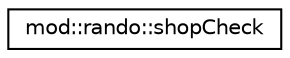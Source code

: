 digraph "Graphical Class Hierarchy"
{
 // LATEX_PDF_SIZE
  edge [fontname="Helvetica",fontsize="10",labelfontname="Helvetica",labelfontsize="10"];
  node [fontname="Helvetica",fontsize="10",shape=record];
  rankdir="LR";
  Node0 [label="mod::rando::shopCheck",height=0.2,width=0.4,color="black", fillcolor="white", style="filled",URL="$d6/d76/structmod_1_1rando_1_1shopCheck.html",tooltip=" "];
}
